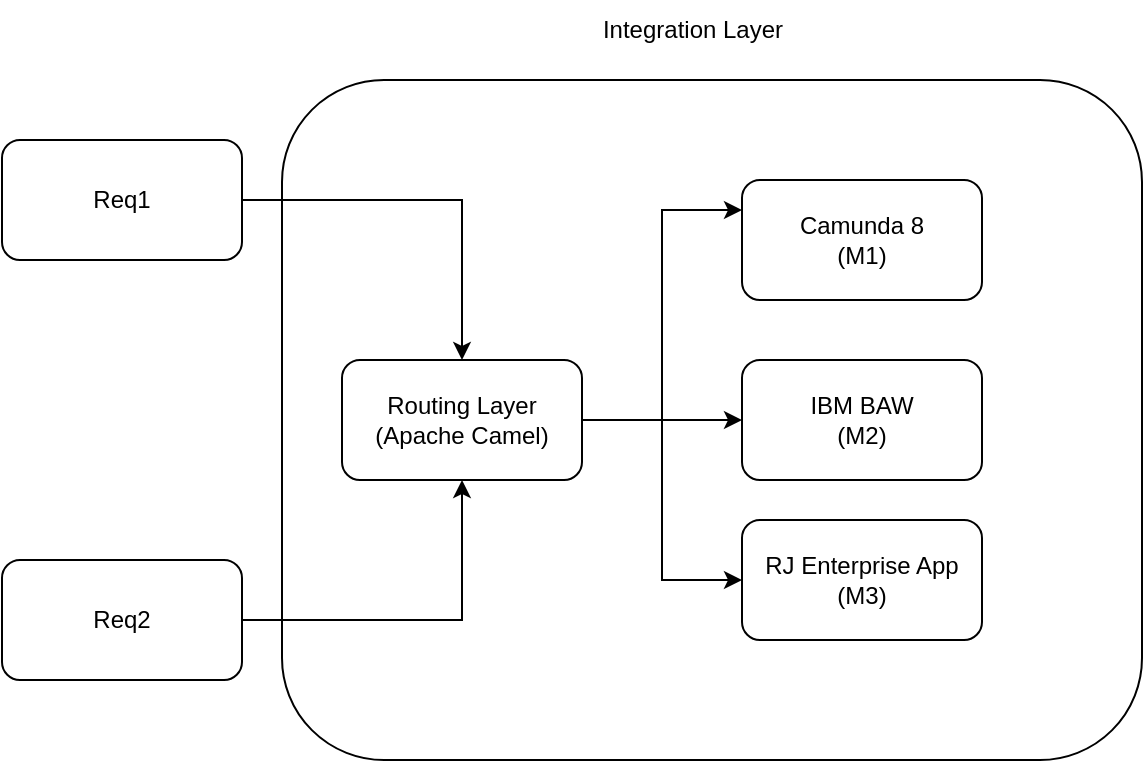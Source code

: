 <mxfile version="24.4.2" type="github">
  <diagram name="Page-1" id="CgKDjtzoexZ-wfS3-9S_">
    <mxGraphModel dx="918" dy="362" grid="1" gridSize="10" guides="1" tooltips="1" connect="1" arrows="1" fold="1" page="1" pageScale="1" pageWidth="850" pageHeight="1100" math="0" shadow="0">
      <root>
        <mxCell id="0" />
        <mxCell id="1" parent="0" />
        <mxCell id="zwB0dbztDf8Afb47fxru-9" value="" style="rounded=1;whiteSpace=wrap;html=1;" vertex="1" parent="1">
          <mxGeometry x="180" y="40" width="430" height="340" as="geometry" />
        </mxCell>
        <mxCell id="zwB0dbztDf8Afb47fxru-1" value="Camunda 8&lt;br&gt;(M1)" style="rounded=1;whiteSpace=wrap;html=1;" vertex="1" parent="1">
          <mxGeometry x="410" y="90" width="120" height="60" as="geometry" />
        </mxCell>
        <mxCell id="zwB0dbztDf8Afb47fxru-10" style="edgeStyle=orthogonalEdgeStyle;rounded=0;orthogonalLoop=1;jettySize=auto;html=1;entryX=0;entryY=0.25;entryDx=0;entryDy=0;" edge="1" parent="1" source="zwB0dbztDf8Afb47fxru-2" target="zwB0dbztDf8Afb47fxru-1">
          <mxGeometry relative="1" as="geometry" />
        </mxCell>
        <mxCell id="zwB0dbztDf8Afb47fxru-11" style="edgeStyle=orthogonalEdgeStyle;rounded=0;orthogonalLoop=1;jettySize=auto;html=1;" edge="1" parent="1" source="zwB0dbztDf8Afb47fxru-2" target="zwB0dbztDf8Afb47fxru-3">
          <mxGeometry relative="1" as="geometry" />
        </mxCell>
        <mxCell id="zwB0dbztDf8Afb47fxru-12" style="edgeStyle=orthogonalEdgeStyle;rounded=0;orthogonalLoop=1;jettySize=auto;html=1;entryX=0;entryY=0.5;entryDx=0;entryDy=0;" edge="1" parent="1" source="zwB0dbztDf8Afb47fxru-2" target="zwB0dbztDf8Afb47fxru-4">
          <mxGeometry relative="1" as="geometry" />
        </mxCell>
        <mxCell id="zwB0dbztDf8Afb47fxru-2" value="Routing Layer&lt;br&gt;(Apache Camel)" style="rounded=1;whiteSpace=wrap;html=1;" vertex="1" parent="1">
          <mxGeometry x="210" y="180" width="120" height="60" as="geometry" />
        </mxCell>
        <mxCell id="zwB0dbztDf8Afb47fxru-3" value="IBM BAW&lt;br&gt;(M2)" style="rounded=1;whiteSpace=wrap;html=1;" vertex="1" parent="1">
          <mxGeometry x="410" y="180" width="120" height="60" as="geometry" />
        </mxCell>
        <mxCell id="zwB0dbztDf8Afb47fxru-4" value="RJ Enterprise App&lt;br&gt;(M3)" style="rounded=1;whiteSpace=wrap;html=1;" vertex="1" parent="1">
          <mxGeometry x="410" y="260" width="120" height="60" as="geometry" />
        </mxCell>
        <mxCell id="zwB0dbztDf8Afb47fxru-7" style="edgeStyle=orthogonalEdgeStyle;rounded=0;orthogonalLoop=1;jettySize=auto;html=1;" edge="1" parent="1" source="zwB0dbztDf8Afb47fxru-5" target="zwB0dbztDf8Afb47fxru-2">
          <mxGeometry relative="1" as="geometry" />
        </mxCell>
        <mxCell id="zwB0dbztDf8Afb47fxru-5" value="Req1" style="rounded=1;whiteSpace=wrap;html=1;" vertex="1" parent="1">
          <mxGeometry x="40" y="70" width="120" height="60" as="geometry" />
        </mxCell>
        <mxCell id="zwB0dbztDf8Afb47fxru-8" style="edgeStyle=orthogonalEdgeStyle;rounded=0;orthogonalLoop=1;jettySize=auto;html=1;entryX=0.5;entryY=1;entryDx=0;entryDy=0;" edge="1" parent="1" source="zwB0dbztDf8Afb47fxru-6" target="zwB0dbztDf8Afb47fxru-2">
          <mxGeometry relative="1" as="geometry" />
        </mxCell>
        <mxCell id="zwB0dbztDf8Afb47fxru-6" value="Req2" style="rounded=1;whiteSpace=wrap;html=1;" vertex="1" parent="1">
          <mxGeometry x="40" y="280" width="120" height="60" as="geometry" />
        </mxCell>
        <mxCell id="zwB0dbztDf8Afb47fxru-13" value="Integration Layer" style="text;html=1;align=center;verticalAlign=middle;resizable=0;points=[];autosize=1;strokeColor=none;fillColor=none;" vertex="1" parent="1">
          <mxGeometry x="330" width="110" height="30" as="geometry" />
        </mxCell>
      </root>
    </mxGraphModel>
  </diagram>
</mxfile>
